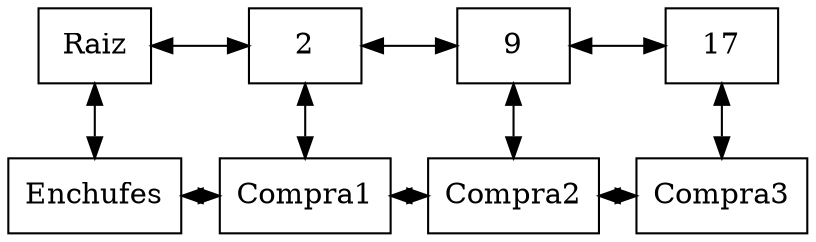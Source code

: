 digraph g{
node [shape=box];
NodoRaiz[label="Raiz",group=1];
F1[label="Enchufes", group = 1];
NodoRaiz->F1[dir=both];
C1[label="2",group =2];
NodoRaiz->C1[dir=both];
C2[label="9",group =3];
C1->C2[dir=both];
C3[label="17",group =4];
C2->C3[dir=both];
{rank = same; NodoRaiz;C1; C2; C3; }
Compra1[group =2];
C1->Compra1[dir=both];
F1->Compra1[dir=both];
{rank = same; F1; Compra1; }
Compra2[group =3];
C2->Compra2[dir=both];
Compra1->Compra2[dir=both];
{rank = same; Compra1; Compra2; }
Compra3[group =4];
C3->Compra3[dir=both];
Compra2->Compra3[dir=both];
{rank = same; Compra2; Compra3; }
}
